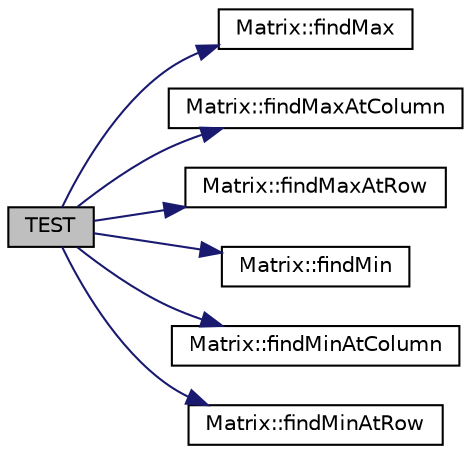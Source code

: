 digraph "TEST"
{
 // LATEX_PDF_SIZE
  edge [fontname="Helvetica",fontsize="10",labelfontname="Helvetica",labelfontsize="10"];
  node [fontname="Helvetica",fontsize="10",shape=record];
  rankdir="LR";
  Node1 [label="TEST",height=0.2,width=0.4,color="black", fillcolor="grey75", style="filled", fontcolor="black",tooltip=" "];
  Node1 -> Node2 [color="midnightblue",fontsize="10",style="solid",fontname="Helvetica"];
  Node2 [label="Matrix::findMax",height=0.2,width=0.4,color="black", fillcolor="white", style="filled",URL="$class_matrix.html#a9acc3ad72b1c8f18ca4551ba2c81a107",tooltip=" "];
  Node1 -> Node3 [color="midnightblue",fontsize="10",style="solid",fontname="Helvetica"];
  Node3 [label="Matrix::findMaxAtColumn",height=0.2,width=0.4,color="black", fillcolor="white", style="filled",URL="$class_matrix.html#a14408689a3beaa6b518d9c7ffe5a9bf2",tooltip=" "];
  Node1 -> Node4 [color="midnightblue",fontsize="10",style="solid",fontname="Helvetica"];
  Node4 [label="Matrix::findMaxAtRow",height=0.2,width=0.4,color="black", fillcolor="white", style="filled",URL="$class_matrix.html#a7504062c9870b24e9b190c0831b2f784",tooltip=" "];
  Node1 -> Node5 [color="midnightblue",fontsize="10",style="solid",fontname="Helvetica"];
  Node5 [label="Matrix::findMin",height=0.2,width=0.4,color="black", fillcolor="white", style="filled",URL="$class_matrix.html#acaeadad18093184c8372d235db2e831b",tooltip=" "];
  Node1 -> Node6 [color="midnightblue",fontsize="10",style="solid",fontname="Helvetica"];
  Node6 [label="Matrix::findMinAtColumn",height=0.2,width=0.4,color="black", fillcolor="white", style="filled",URL="$class_matrix.html#af8139ce8fb8bc072876db744a039f61b",tooltip=" "];
  Node1 -> Node7 [color="midnightblue",fontsize="10",style="solid",fontname="Helvetica"];
  Node7 [label="Matrix::findMinAtRow",height=0.2,width=0.4,color="black", fillcolor="white", style="filled",URL="$class_matrix.html#a1e407bf9421be8a84adc6b7e6ad2663b",tooltip=" "];
}
